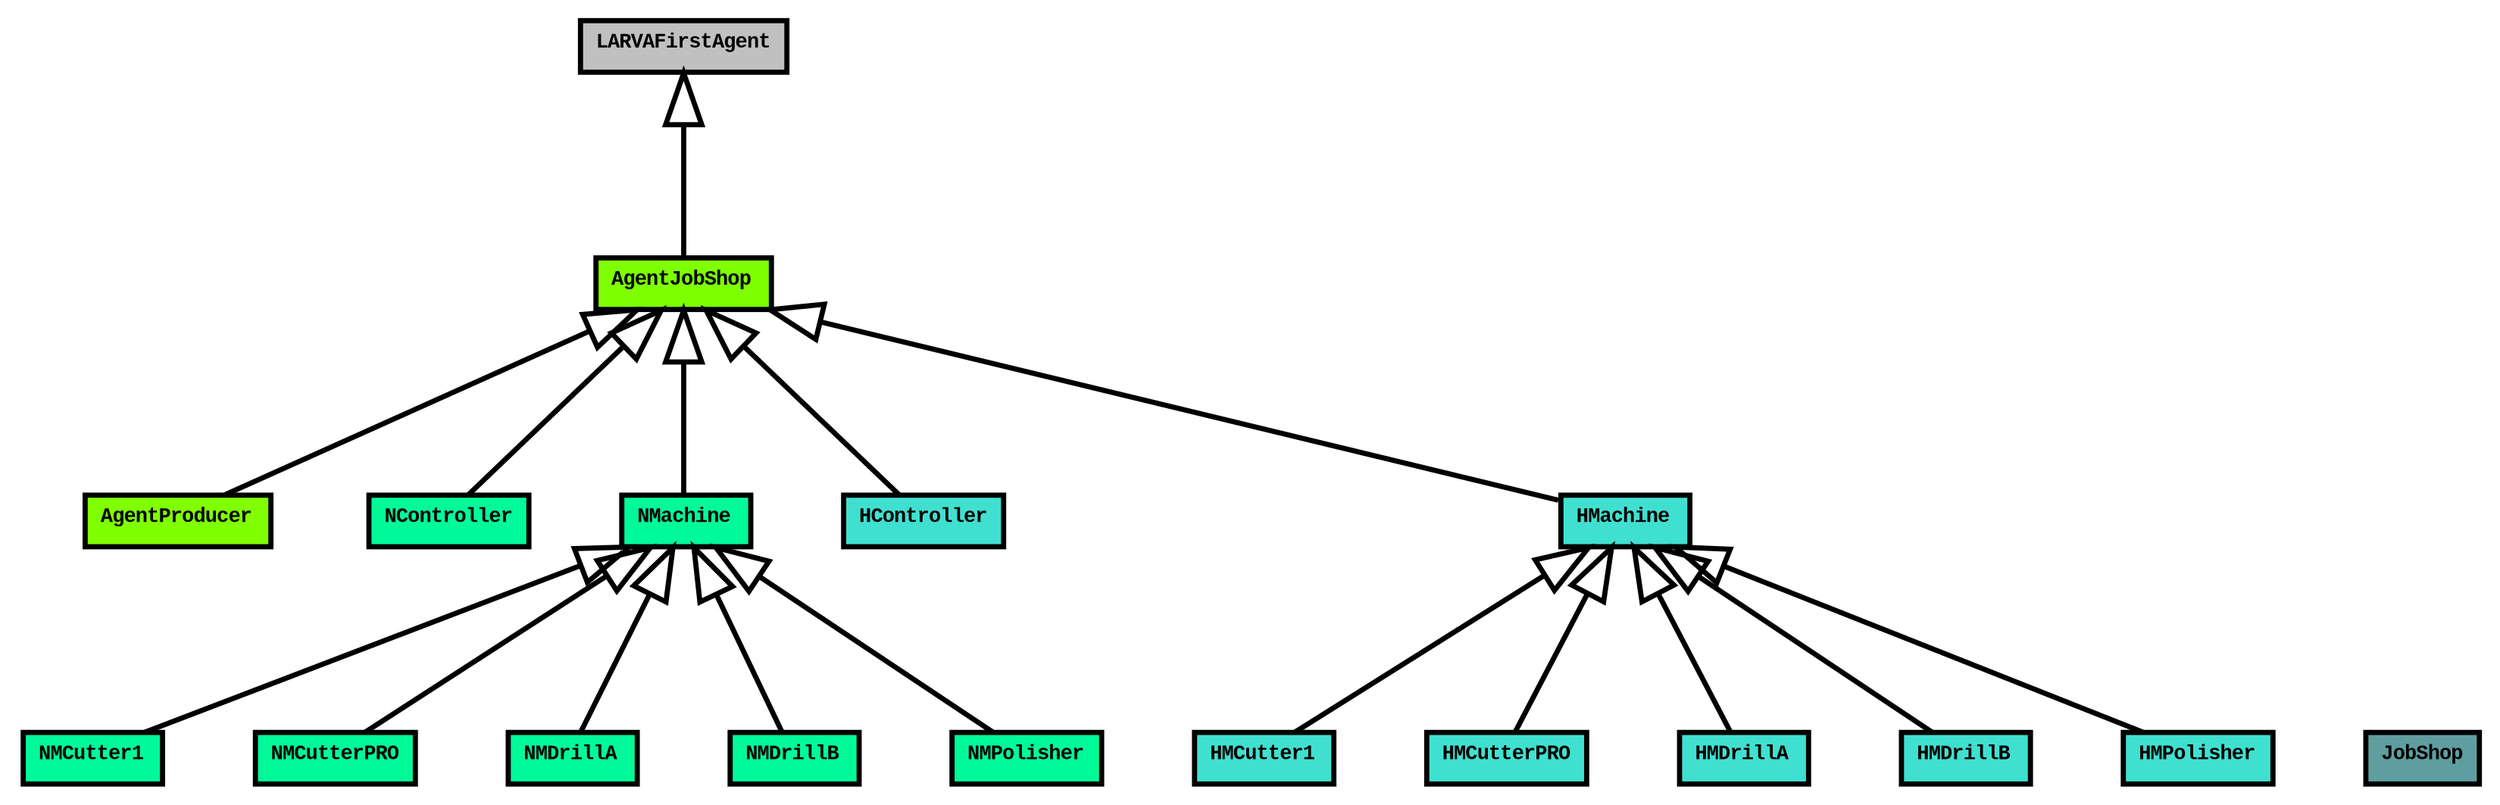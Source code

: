 digraph graphname {
     rankdir="BT"
dpi=300
 size="22,32!";
 margin=0;
AgentJobShop AgentJobShop [shape=plain, label=<<table border="0" cellborder="1" cellspacing="0"><tr><td bgcolor="Chartreuse"><FONT face="Courier New" POINT-SIZE="4"><b>AgentJobShop</b></FONT></td></tr>
</table>>]
AgentProducer AgentProducer [shape=plain, label=<<table border="0" cellborder="1" cellspacing="0"><tr><td bgcolor="Chartreuse"><FONT face="Courier New" POINT-SIZE="4"><b>AgentProducer</b></FONT></td></tr>
</table>>]
NController NController [shape=plain, label=<<table border="0" cellborder="1" cellspacing="0"><tr><td bgcolor="MediumSpringGreen"><FONT face="Courier New" POINT-SIZE="4"><b>NController</b></FONT></td></tr>
</table>>]
NMCutter1 NMCutter1 [shape=plain, label=<<table border="0" cellborder="1" cellspacing="0"><tr><td bgcolor="MediumSpringGreen"><FONT face="Courier New" POINT-SIZE="4"><b>NMCutter1</b></FONT></td></tr>
</table>>]
NMCutterPRO NMCutterPRO [shape=plain, label=<<table border="0" cellborder="1" cellspacing="0"><tr><td bgcolor="MediumSpringGreen"><FONT face="Courier New" POINT-SIZE="4"><b>NMCutterPRO</b></FONT></td></tr>
</table>>]
NMDrillA NMDrillA [shape=plain, label=<<table border="0" cellborder="1" cellspacing="0"><tr><td bgcolor="MediumSpringGreen"><FONT face="Courier New" POINT-SIZE="4"><b>NMDrillA</b></FONT></td></tr>
</table>>]
NMDrillB NMDrillB [shape=plain, label=<<table border="0" cellborder="1" cellspacing="0"><tr><td bgcolor="MediumSpringGreen"><FONT face="Courier New" POINT-SIZE="4"><b>NMDrillB</b></FONT></td></tr>
</table>>]
NMPolisher NMPolisher [shape=plain, label=<<table border="0" cellborder="1" cellspacing="0"><tr><td bgcolor="MediumSpringGreen"><FONT face="Courier New" POINT-SIZE="4"><b>NMPolisher</b></FONT></td></tr>
</table>>]
NMachine NMachine [shape=plain, label=<<table border="0" cellborder="1" cellspacing="0"><tr><td bgcolor="MediumSpringGreen"><FONT face="Courier New" POINT-SIZE="4"><b>NMachine</b></FONT></td></tr>
</table>>]
HController HController [shape=plain, label=<<table border="0" cellborder="1" cellspacing="0"><tr><td bgcolor="Turquoise"><FONT face="Courier New" POINT-SIZE="4"><b>HController</b></FONT></td></tr>
</table>>]
HMCutter1 HMCutter1 [shape=plain, label=<<table border="0" cellborder="1" cellspacing="0"><tr><td bgcolor="Turquoise"><FONT face="Courier New" POINT-SIZE="4"><b>HMCutter1</b></FONT></td></tr>
</table>>]
HMCutterPRO HMCutterPRO [shape=plain, label=<<table border="0" cellborder="1" cellspacing="0"><tr><td bgcolor="Turquoise"><FONT face="Courier New" POINT-SIZE="4"><b>HMCutterPRO</b></FONT></td></tr>
</table>>]
HMDrillA HMDrillA [shape=plain, label=<<table border="0" cellborder="1" cellspacing="0"><tr><td bgcolor="Turquoise"><FONT face="Courier New" POINT-SIZE="4"><b>HMDrillA</b></FONT></td></tr>
</table>>]
HMDrillB HMDrillB [shape=plain, label=<<table border="0" cellborder="1" cellspacing="0"><tr><td bgcolor="Turquoise"><FONT face="Courier New" POINT-SIZE="4"><b>HMDrillB</b></FONT></td></tr>
</table>>]
HMPolisher HMPolisher [shape=plain, label=<<table border="0" cellborder="1" cellspacing="0"><tr><td bgcolor="Turquoise"><FONT face="Courier New" POINT-SIZE="4"><b>HMPolisher</b></FONT></td></tr>
</table>>]
HMachine HMachine [shape=plain, label=<<table border="0" cellborder="1" cellspacing="0"><tr><td bgcolor="Turquoise"><FONT face="Courier New" POINT-SIZE="4"><b>HMachine</b></FONT></td></tr>
</table>>]
JobShop JobShop [shape=plain, label=<<table border="0" cellborder="1" cellspacing="0"><tr><td bgcolor="CadetBlue"><FONT face="Courier New" POINT-SIZE="4"><b>JobShop</b></FONT></td></tr>
</table>>]
LARVAFirstAgent LARVAFirstAgent [shape=plain, label=<<table border="0" cellborder="1" cellspacing="0"><tr><td bgcolor="gray"><FONT face="Courier New" POINT-SIZE="4"><b>LARVAFirstAgent</b></FONT></td></tr>
</table>>]
LARVAFirstAgent LARVAFirstAgent [shape=plain, label=<<table border="0" cellborder="1" cellspacing="0"><tr><td bgcolor="gray"><FONT face="Courier New" POINT-SIZE="4"><b>LARVAFirstAgent</b></FONT></td></tr>
</table>>]
HMCutter1 -> HMachine [arrowhead=onormal, penwidth=1, color=black]
HMCutterPRO -> HMachine [arrowhead=onormal, penwidth=1, color=black]
HMDrillA -> HMachine [arrowhead=onormal, penwidth=1, color=black]
HMDrillB -> HMachine [arrowhead=onormal, penwidth=1, color=black]
HMPolisher -> HMachine [arrowhead=onormal, penwidth=1, color=black]
AgentProducer -> AgentJobShop [arrowhead=onormal, penwidth=1, color=black]
HController -> AgentJobShop [arrowhead=onormal, penwidth=1, color=black]
HMachine -> AgentJobShop [arrowhead=onormal, penwidth=1, color=black]
NController -> AgentJobShop [arrowhead=onormal, penwidth=1, color=black]
NMachine -> AgentJobShop [arrowhead=onormal, penwidth=1, color=black]
AgentJobShop -> LARVAFirstAgent [arrowhead=onormal, penwidth=1, color=black]
NMCutter1 -> NMachine [arrowhead=onormal, penwidth=1, color=black]
NMCutterPRO -> NMachine [arrowhead=onormal, penwidth=1, color=black]
NMDrillA -> NMachine [arrowhead=onormal, penwidth=1, color=black]
NMDrillB -> NMachine [arrowhead=onormal, penwidth=1, color=black]
NMPolisher -> NMachine [arrowhead=onormal, penwidth=1, color=black]
}
